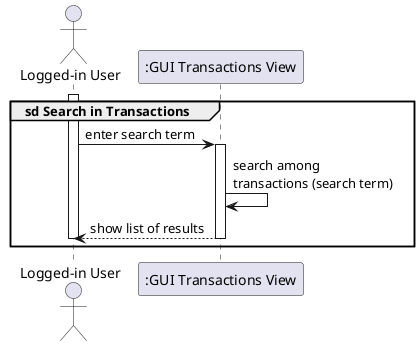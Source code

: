 @startuml

actor "Logged-in User" as user
participant ":GUI Transactions View" as gui


group sd Search in Transactions
    activate user
    user -> gui++ : enter search term
        gui -> gui : search among \ntransactions (search term)
    return show list of results
    deactivate user
end

@enduml